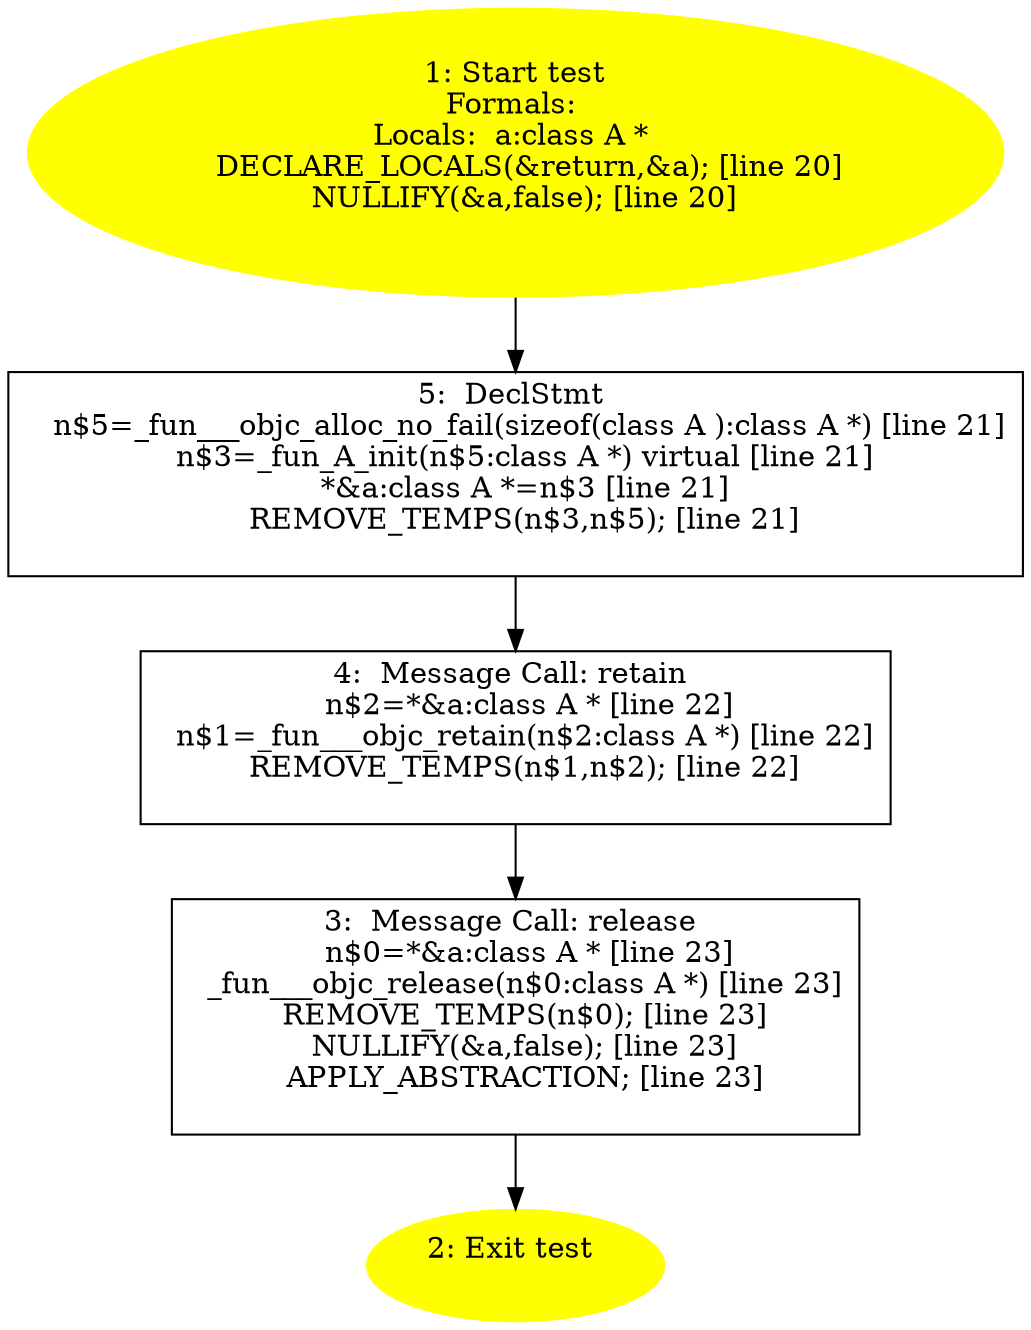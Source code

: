 digraph iCFG {
5 [label="5:  DeclStmt \n   n$5=_fun___objc_alloc_no_fail(sizeof(class A ):class A *) [line 21]\n  n$3=_fun_A_init(n$5:class A *) virtual [line 21]\n  *&a:class A *=n$3 [line 21]\n  REMOVE_TEMPS(n$3,n$5); [line 21]\n " shape="box"]
	

	 5 -> 4 ;
4 [label="4:  Message Call: retain \n   n$2=*&a:class A * [line 22]\n  n$1=_fun___objc_retain(n$2:class A *) [line 22]\n  REMOVE_TEMPS(n$1,n$2); [line 22]\n " shape="box"]
	

	 4 -> 3 ;
3 [label="3:  Message Call: release \n   n$0=*&a:class A * [line 23]\n  _fun___objc_release(n$0:class A *) [line 23]\n  REMOVE_TEMPS(n$0); [line 23]\n  NULLIFY(&a,false); [line 23]\n  APPLY_ABSTRACTION; [line 23]\n " shape="box"]
	

	 3 -> 2 ;
2 [label="2: Exit test \n  " color=yellow style=filled]
	

1 [label="1: Start test\nFormals: \nLocals:  a:class A * \n   DECLARE_LOCALS(&return,&a); [line 20]\n  NULLIFY(&a,false); [line 20]\n " color=yellow style=filled]
	

	 1 -> 5 ;
}
